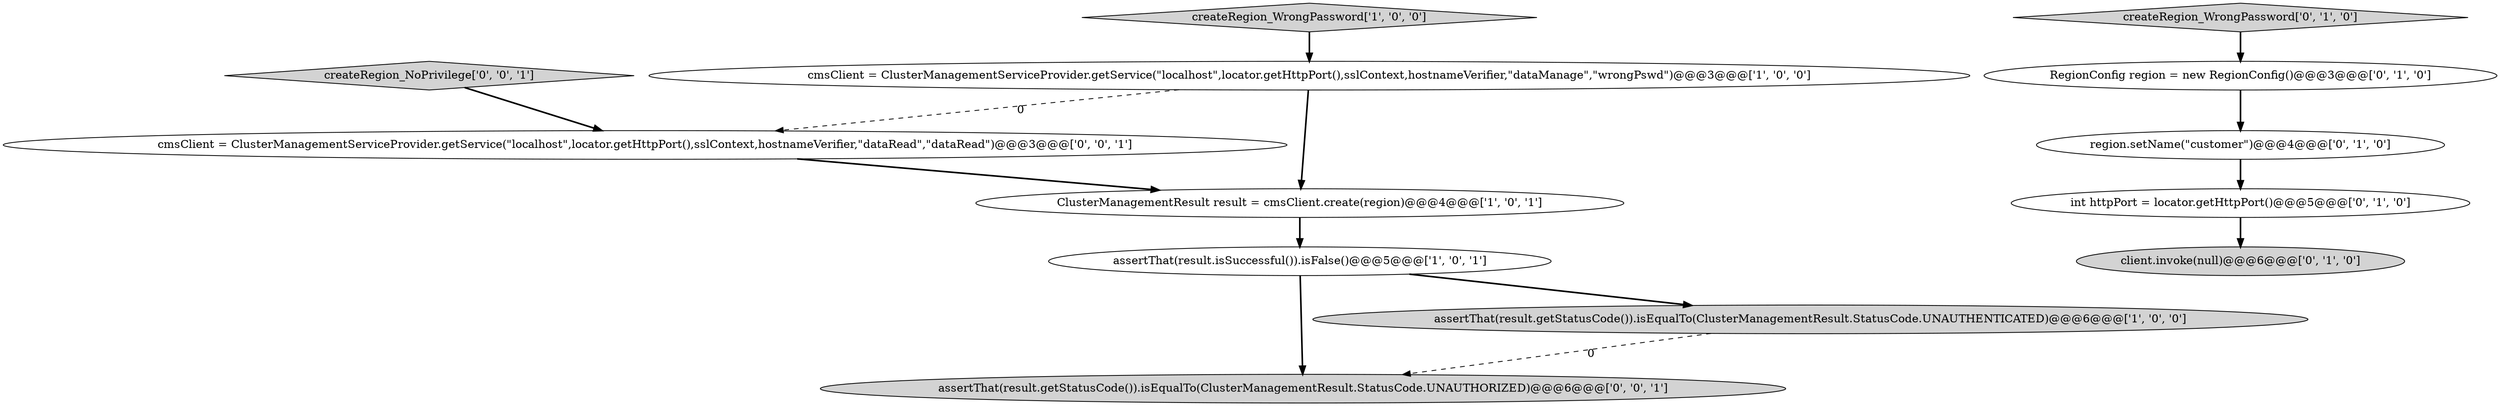 digraph {
2 [style = filled, label = "cmsClient = ClusterManagementServiceProvider.getService(\"localhost\",locator.getHttpPort(),sslContext,hostnameVerifier,\"dataManage\",\"wrongPswd\")@@@3@@@['1', '0', '0']", fillcolor = white, shape = ellipse image = "AAA0AAABBB1BBB"];
6 [style = filled, label = "region.setName(\"customer\")@@@4@@@['0', '1', '0']", fillcolor = white, shape = ellipse image = "AAA1AAABBB2BBB"];
12 [style = filled, label = "cmsClient = ClusterManagementServiceProvider.getService(\"localhost\",locator.getHttpPort(),sslContext,hostnameVerifier,\"dataRead\",\"dataRead\")@@@3@@@['0', '0', '1']", fillcolor = white, shape = ellipse image = "AAA0AAABBB3BBB"];
9 [style = filled, label = "int httpPort = locator.getHttpPort()@@@5@@@['0', '1', '0']", fillcolor = white, shape = ellipse image = "AAA1AAABBB2BBB"];
3 [style = filled, label = "ClusterManagementResult result = cmsClient.create(region)@@@4@@@['1', '0', '1']", fillcolor = white, shape = ellipse image = "AAA0AAABBB1BBB"];
1 [style = filled, label = "assertThat(result.isSuccessful()).isFalse()@@@5@@@['1', '0', '1']", fillcolor = white, shape = ellipse image = "AAA0AAABBB1BBB"];
8 [style = filled, label = "createRegion_WrongPassword['0', '1', '0']", fillcolor = lightgray, shape = diamond image = "AAA0AAABBB2BBB"];
10 [style = filled, label = "assertThat(result.getStatusCode()).isEqualTo(ClusterManagementResult.StatusCode.UNAUTHORIZED)@@@6@@@['0', '0', '1']", fillcolor = lightgray, shape = ellipse image = "AAA0AAABBB3BBB"];
0 [style = filled, label = "createRegion_WrongPassword['1', '0', '0']", fillcolor = lightgray, shape = diamond image = "AAA0AAABBB1BBB"];
5 [style = filled, label = "RegionConfig region = new RegionConfig()@@@3@@@['0', '1', '0']", fillcolor = white, shape = ellipse image = "AAA0AAABBB2BBB"];
4 [style = filled, label = "assertThat(result.getStatusCode()).isEqualTo(ClusterManagementResult.StatusCode.UNAUTHENTICATED)@@@6@@@['1', '0', '0']", fillcolor = lightgray, shape = ellipse image = "AAA0AAABBB1BBB"];
7 [style = filled, label = "client.invoke(null)@@@6@@@['0', '1', '0']", fillcolor = lightgray, shape = ellipse image = "AAA1AAABBB2BBB"];
11 [style = filled, label = "createRegion_NoPrivilege['0', '0', '1']", fillcolor = lightgray, shape = diamond image = "AAA0AAABBB3BBB"];
4->10 [style = dashed, label="0"];
0->2 [style = bold, label=""];
11->12 [style = bold, label=""];
1->10 [style = bold, label=""];
8->5 [style = bold, label=""];
12->3 [style = bold, label=""];
5->6 [style = bold, label=""];
3->1 [style = bold, label=""];
2->12 [style = dashed, label="0"];
1->4 [style = bold, label=""];
2->3 [style = bold, label=""];
6->9 [style = bold, label=""];
9->7 [style = bold, label=""];
}
